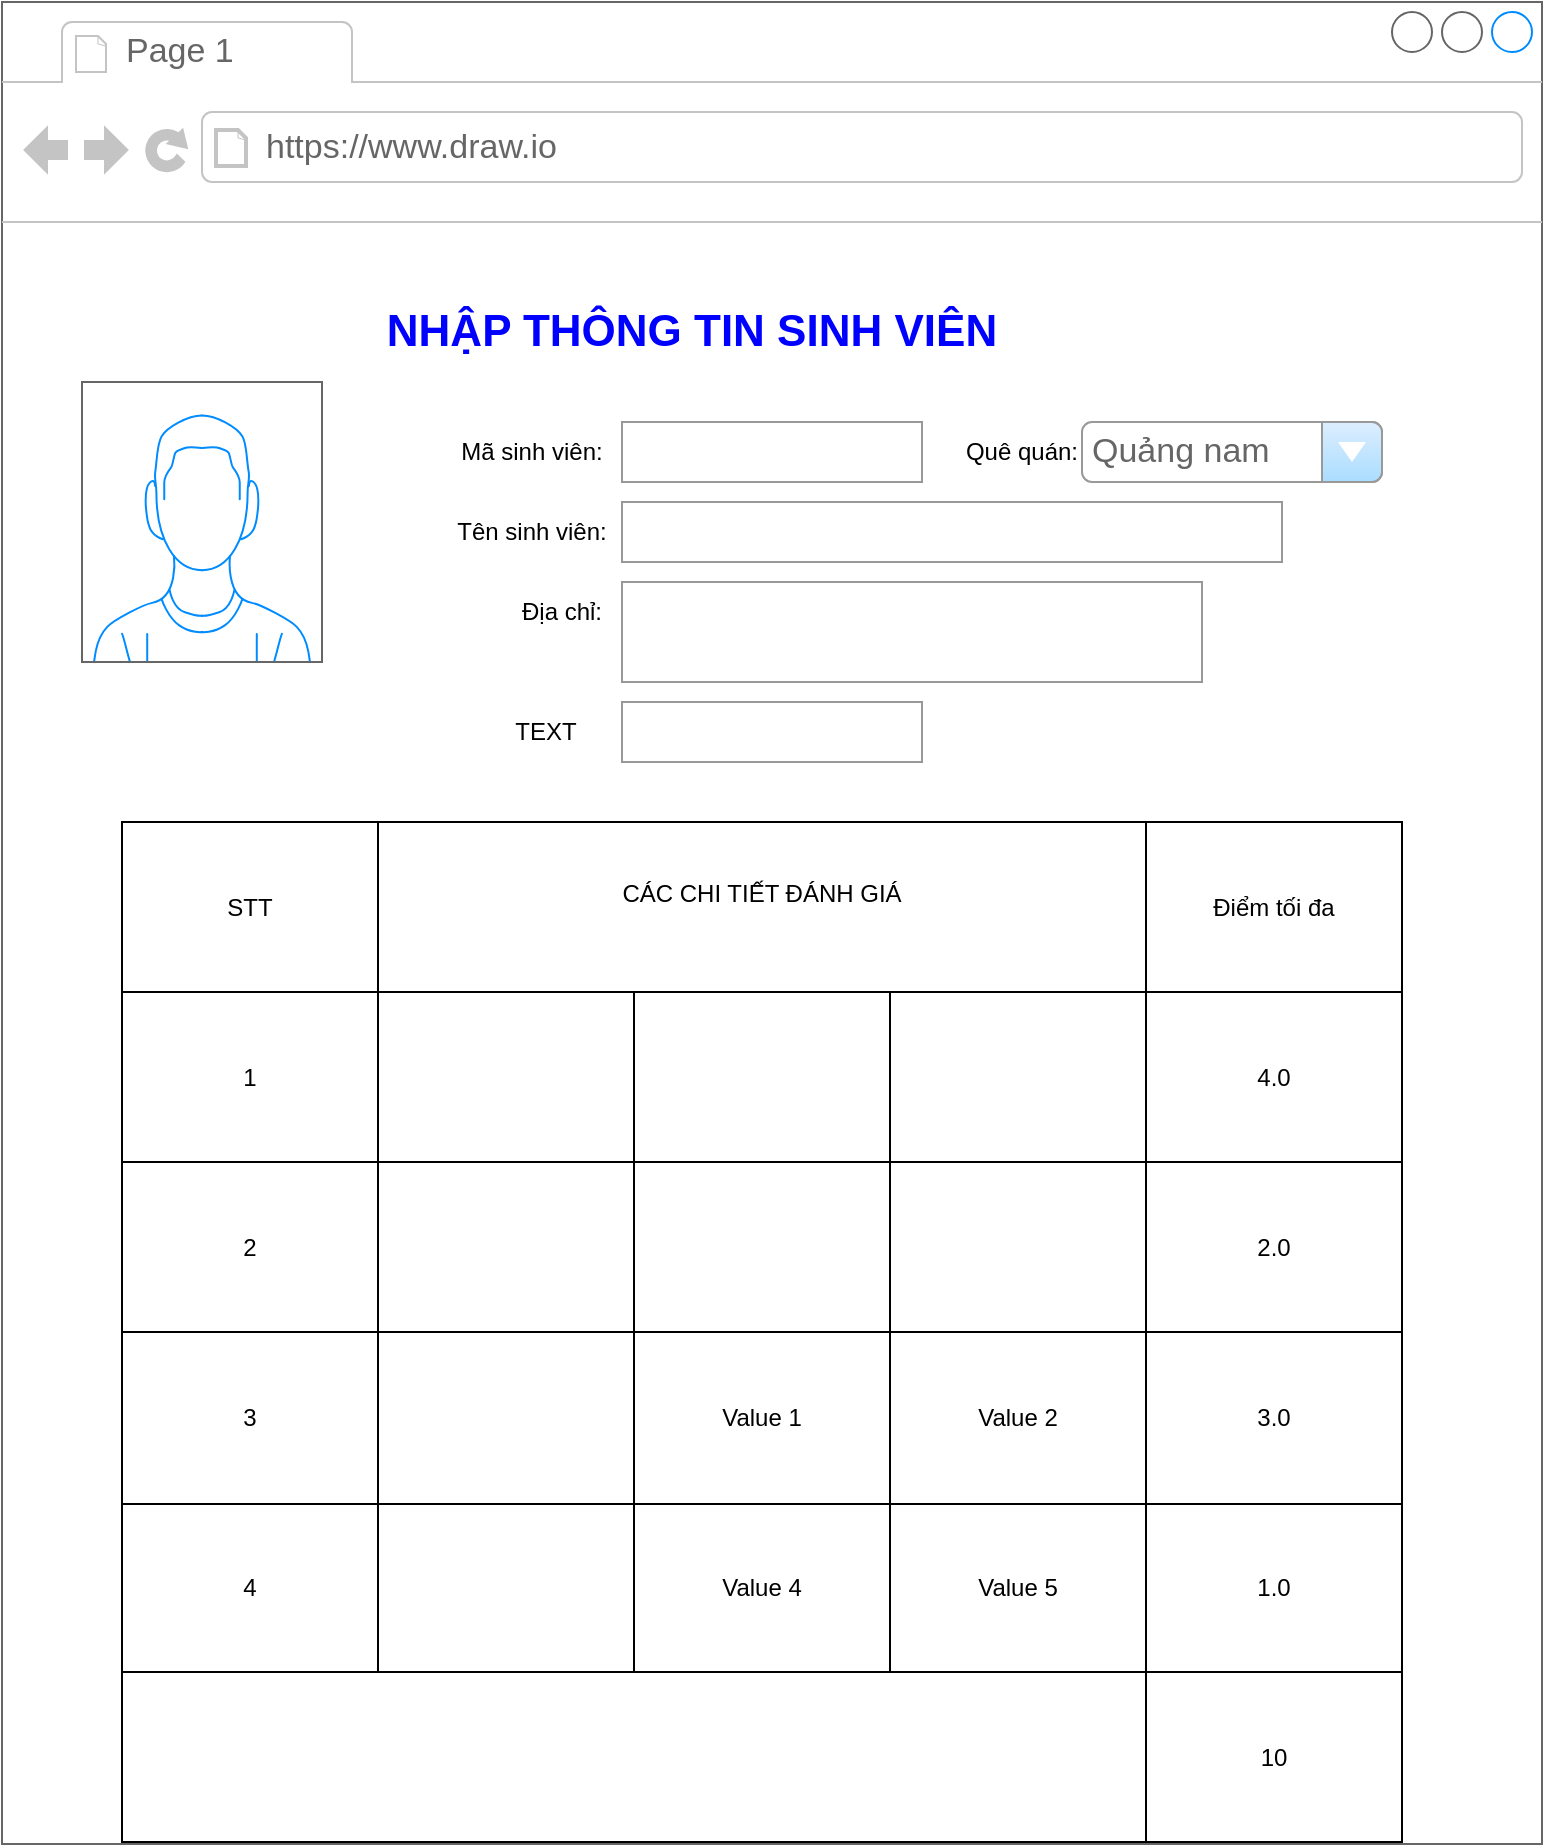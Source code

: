 <mxfile version="26.1.0">
  <diagram name="Page-1" id="43FBsc3j9wvRlxu6Qv__">
    <mxGraphModel dx="2643" dy="965" grid="1" gridSize="10" guides="1" tooltips="1" connect="1" arrows="1" fold="1" page="1" pageScale="1" pageWidth="850" pageHeight="1100" math="0" shadow="0">
      <root>
        <mxCell id="0" />
        <mxCell id="1" parent="0" />
        <mxCell id="-68_itNhfwU_7Cbzgl0P-5" value="" style="strokeWidth=1;shadow=0;dashed=0;align=left;html=1;shape=mxgraph.mockup.containers.browserWindow;rSize=0;strokeColor=#666666;strokeColor2=#008cff;strokeColor3=#c4c4c4;mainText=,;recursiveResize=0;fontColor=#33FF33;fontStyle=1" vertex="1" parent="1">
          <mxGeometry x="-130" y="520" width="770" height="921" as="geometry" />
        </mxCell>
        <mxCell id="-68_itNhfwU_7Cbzgl0P-6" value="Page 1" style="strokeWidth=1;shadow=0;dashed=0;align=center;html=1;shape=mxgraph.mockup.containers.anchor;fontSize=17;fontColor=#666666;align=left;whiteSpace=wrap;" vertex="1" parent="-68_itNhfwU_7Cbzgl0P-5">
          <mxGeometry x="60" y="12" width="110" height="26" as="geometry" />
        </mxCell>
        <mxCell id="-68_itNhfwU_7Cbzgl0P-7" value="https://www.draw.io" style="strokeWidth=1;shadow=0;dashed=0;align=center;html=1;shape=mxgraph.mockup.containers.anchor;rSize=0;fontSize=17;fontColor=#666666;align=left;" vertex="1" parent="-68_itNhfwU_7Cbzgl0P-5">
          <mxGeometry x="130" y="60" width="250" height="26" as="geometry" />
        </mxCell>
        <mxCell id="-68_itNhfwU_7Cbzgl0P-8" value="" style="verticalLabelPosition=bottom;shadow=0;dashed=0;align=center;html=1;verticalAlign=top;strokeWidth=1;shape=mxgraph.mockup.containers.userMale;strokeColor=#666666;strokeColor2=#008cff;" vertex="1" parent="-68_itNhfwU_7Cbzgl0P-5">
          <mxGeometry x="40" y="190" width="120" height="140" as="geometry" />
        </mxCell>
        <mxCell id="-68_itNhfwU_7Cbzgl0P-9" value="&lt;font style=&quot;&quot;&gt;NHẬP THÔNG TIN SINH VIÊN&lt;/font&gt;" style="text;html=1;align=center;verticalAlign=middle;whiteSpace=wrap;rounded=0;fontSize=22;fontStyle=1;fontColor=#0000FF;" vertex="1" parent="-68_itNhfwU_7Cbzgl0P-5">
          <mxGeometry x="160" y="150" width="370" height="30" as="geometry" />
        </mxCell>
        <mxCell id="-68_itNhfwU_7Cbzgl0P-10" value="Mã sinh viên:" style="text;html=1;align=center;verticalAlign=middle;whiteSpace=wrap;rounded=0;" vertex="1" parent="-68_itNhfwU_7Cbzgl0P-5">
          <mxGeometry x="200" y="210" width="130" height="30" as="geometry" />
        </mxCell>
        <mxCell id="-68_itNhfwU_7Cbzgl0P-11" value="Tên sinh viên:" style="text;html=1;align=center;verticalAlign=middle;whiteSpace=wrap;rounded=0;" vertex="1" parent="-68_itNhfwU_7Cbzgl0P-5">
          <mxGeometry x="185" y="250" width="160" height="30" as="geometry" />
        </mxCell>
        <mxCell id="-68_itNhfwU_7Cbzgl0P-12" value="Địa chỉ:" style="text;html=1;align=center;verticalAlign=middle;whiteSpace=wrap;rounded=0;" vertex="1" parent="-68_itNhfwU_7Cbzgl0P-5">
          <mxGeometry x="250" y="290" width="60" height="30" as="geometry" />
        </mxCell>
        <mxCell id="-68_itNhfwU_7Cbzgl0P-79" value="&lt;span style=&quot;color: rgba(0, 0, 0, 0); font-family: monospace; font-size: 0px;&quot;&gt;%3CmxGraphModel%3E%3Croot%3E%3CmxCell%20id%3D%220%22%2F%3E%3CmxCell%20id%3D%221%22%20parent%3D%220%22%2F%3E%3CmxCell%20id%3D%222%22%20value%3D%22Setting%201%22%20style%3D%22shape%3Dellipse%3BfillColor%3D%23eeeeee%3BstrokeColor%3D%23999999%3BgradientColor%3D%23cccccc%3Bhtml%3D1%3Balign%3Dleft%3BspacingLeft%3D4%3BfontSize%3D17%3BfontColor%3D%23666666%3BlabelPosition%3Dright%3Bshadow%3D0%3B%22%20vertex%3D%221%22%20parent%3D%221%22%3E%3CmxGeometry%20x%3D%22405%22%20y%3D%22535%22%20width%3D%2215%22%20height%3D%2215%22%20as%3D%22geometry%22%2F%3E%3C%2FmxCell%3E%3C%2Froot%3E%3C%2FmxGraphModel%3E&lt;/span&gt;" style="strokeWidth=1;shadow=0;dashed=0;align=center;html=1;shape=mxgraph.mockup.forms.pwField;strokeColor=#999999;mainText=;align=left;fontColor=#666666;fontSize=17;spacingLeft=3;" vertex="1" parent="-68_itNhfwU_7Cbzgl0P-5">
          <mxGeometry x="310" y="210" width="150" height="30" as="geometry" />
        </mxCell>
        <mxCell id="-68_itNhfwU_7Cbzgl0P-80" value="&lt;span style=&quot;color: rgba(0, 0, 0, 0); font-family: monospace; font-size: 0px;&quot;&gt;%3CmxGraphModel%3E%3Croot%3E%3CmxCell%20id%3D%220%22%2F%3E%3CmxCell%20id%3D%221%22%20parent%3D%220%22%2F%3E%3CmxCell%20id%3D%222%22%20value%3D%22Setting%201%22%20style%3D%22shape%3Dellipse%3BfillColor%3D%23eeeeee%3BstrokeColor%3D%23999999%3BgradientColor%3D%23cccccc%3Bhtml%3D1%3Balign%3Dleft%3BspacingLeft%3D4%3BfontSize%3D17%3BfontColor%3D%23666666%3BlabelPosition%3Dright%3Bshadow%3D0%3B%22%20vertex%3D%221%22%20parent%3D%221%22%3E%3CmxGeometry%20x%3D%22405%22%20y%3D%22535%22%20width%3D%2215%22%20height%3D%2215%22%20as%3D%22geometry%22%2F%3E%3C%2FmxCell%3E%3C%2Froot%3E%3C%2FmxGraphModel%3E&lt;/span&gt;" style="strokeWidth=1;shadow=0;dashed=0;align=center;html=1;shape=mxgraph.mockup.forms.pwField;strokeColor=#999999;mainText=;align=left;fontColor=#666666;fontSize=17;spacingLeft=3;" vertex="1" parent="-68_itNhfwU_7Cbzgl0P-5">
          <mxGeometry x="310" y="250" width="330" height="30" as="geometry" />
        </mxCell>
        <mxCell id="-68_itNhfwU_7Cbzgl0P-81" value="Quê quán:" style="text;html=1;align=center;verticalAlign=middle;whiteSpace=wrap;rounded=0;" vertex="1" parent="-68_itNhfwU_7Cbzgl0P-5">
          <mxGeometry x="480" y="210" width="60" height="30" as="geometry" />
        </mxCell>
        <mxCell id="-68_itNhfwU_7Cbzgl0P-82" value="Quảng nam" style="strokeWidth=1;shadow=0;dashed=0;align=center;html=1;shape=mxgraph.mockup.forms.comboBox;strokeColor=#999999;fillColor=#ddeeff;align=left;fillColor2=#aaddff;mainText=;fontColor=#666666;fontSize=17;spacingLeft=3;" vertex="1" parent="-68_itNhfwU_7Cbzgl0P-5">
          <mxGeometry x="540" y="210" width="150" height="30" as="geometry" />
        </mxCell>
        <mxCell id="-68_itNhfwU_7Cbzgl0P-83" value="" style="strokeWidth=1;shadow=0;dashed=0;align=center;html=1;shape=mxgraph.mockup.forms.pwField;strokeColor=#999999;mainText=;align=left;fontColor=#666666;fontSize=17;spacingLeft=3;" vertex="1" parent="-68_itNhfwU_7Cbzgl0P-5">
          <mxGeometry x="310" y="290" width="290" height="50" as="geometry" />
        </mxCell>
        <mxCell id="-68_itNhfwU_7Cbzgl0P-84" value="" style="strokeWidth=1;shadow=0;dashed=0;align=center;html=1;shape=mxgraph.mockup.forms.pwField;strokeColor=#999999;mainText=;align=left;fontColor=#666666;fontSize=17;spacingLeft=3;" vertex="1" parent="-68_itNhfwU_7Cbzgl0P-5">
          <mxGeometry x="310" y="350" width="150" height="30" as="geometry" />
        </mxCell>
        <mxCell id="-68_itNhfwU_7Cbzgl0P-85" value="TEXT" style="text;html=1;align=center;verticalAlign=middle;whiteSpace=wrap;rounded=0;" vertex="1" parent="-68_itNhfwU_7Cbzgl0P-5">
          <mxGeometry x="242" y="350" width="60" height="30" as="geometry" />
        </mxCell>
        <mxCell id="-68_itNhfwU_7Cbzgl0P-86" value="" style="childLayout=tableLayout;recursiveResize=0;shadow=0;fillColor=none;" vertex="1" parent="-68_itNhfwU_7Cbzgl0P-5">
          <mxGeometry x="60" y="410" width="640" height="510" as="geometry" />
        </mxCell>
        <mxCell id="-68_itNhfwU_7Cbzgl0P-87" value="" style="shape=tableRow;horizontal=0;startSize=0;swimlaneHead=0;swimlaneBody=0;top=0;left=0;bottom=0;right=0;dropTarget=0;collapsible=0;recursiveResize=0;expand=0;fontStyle=0;fillColor=none;strokeColor=inherit;" vertex="1" parent="-68_itNhfwU_7Cbzgl0P-86">
          <mxGeometry width="640" height="85" as="geometry" />
        </mxCell>
        <mxCell id="-68_itNhfwU_7Cbzgl0P-145" value="STT" style="connectable=0;recursiveResize=0;strokeColor=inherit;fillColor=none;align=center;whiteSpace=wrap;html=1;" vertex="1" parent="-68_itNhfwU_7Cbzgl0P-87">
          <mxGeometry width="128" height="85" as="geometry">
            <mxRectangle width="128" height="85" as="alternateBounds" />
          </mxGeometry>
        </mxCell>
        <mxCell id="-68_itNhfwU_7Cbzgl0P-141" value="CÁC CHI TIẾT ĐÁNH GIÁ&lt;div&gt;&lt;br&gt;&lt;/div&gt;" style="connectable=0;recursiveResize=0;strokeColor=inherit;fillColor=none;align=center;whiteSpace=wrap;html=1;rowspan=1;colspan=3;" vertex="1" parent="-68_itNhfwU_7Cbzgl0P-87">
          <mxGeometry x="128" width="384" height="85" as="geometry">
            <mxRectangle width="128" height="85" as="alternateBounds" />
          </mxGeometry>
        </mxCell>
        <mxCell id="-68_itNhfwU_7Cbzgl0P-88" value="Value 1" style="connectable=0;recursiveResize=0;strokeColor=inherit;fillColor=none;align=center;whiteSpace=wrap;html=1;" vertex="1" visible="0" parent="-68_itNhfwU_7Cbzgl0P-87">
          <mxGeometry x="256" width="128" height="85" as="geometry">
            <mxRectangle width="128" height="85" as="alternateBounds" />
          </mxGeometry>
        </mxCell>
        <mxCell id="-68_itNhfwU_7Cbzgl0P-89" value="Value 2" style="connectable=0;recursiveResize=0;strokeColor=inherit;fillColor=none;align=center;whiteSpace=wrap;html=1;" vertex="1" visible="0" parent="-68_itNhfwU_7Cbzgl0P-87">
          <mxGeometry x="384" width="128" height="85" as="geometry">
            <mxRectangle width="128" height="85" as="alternateBounds" />
          </mxGeometry>
        </mxCell>
        <mxCell id="-68_itNhfwU_7Cbzgl0P-90" value="Điểm tối đa" style="connectable=0;recursiveResize=0;strokeColor=inherit;fillColor=none;align=center;whiteSpace=wrap;html=1;" vertex="1" parent="-68_itNhfwU_7Cbzgl0P-87">
          <mxGeometry x="512" width="128" height="85" as="geometry">
            <mxRectangle width="128" height="85" as="alternateBounds" />
          </mxGeometry>
        </mxCell>
        <mxCell id="-68_itNhfwU_7Cbzgl0P-155" style="shape=tableRow;horizontal=0;startSize=0;swimlaneHead=0;swimlaneBody=0;top=0;left=0;bottom=0;right=0;dropTarget=0;collapsible=0;recursiveResize=0;expand=0;fontStyle=0;fillColor=none;strokeColor=inherit;" vertex="1" parent="-68_itNhfwU_7Cbzgl0P-86">
          <mxGeometry y="85" width="640" height="85" as="geometry" />
        </mxCell>
        <mxCell id="-68_itNhfwU_7Cbzgl0P-156" value="1" style="connectable=0;recursiveResize=0;strokeColor=inherit;fillColor=none;align=center;whiteSpace=wrap;html=1;" vertex="1" parent="-68_itNhfwU_7Cbzgl0P-155">
          <mxGeometry width="128" height="85" as="geometry">
            <mxRectangle width="128" height="85" as="alternateBounds" />
          </mxGeometry>
        </mxCell>
        <mxCell id="-68_itNhfwU_7Cbzgl0P-157" style="connectable=0;recursiveResize=0;strokeColor=inherit;fillColor=none;align=center;whiteSpace=wrap;html=1;" vertex="1" parent="-68_itNhfwU_7Cbzgl0P-155">
          <mxGeometry x="128" width="128" height="85" as="geometry">
            <mxRectangle width="128" height="85" as="alternateBounds" />
          </mxGeometry>
        </mxCell>
        <mxCell id="-68_itNhfwU_7Cbzgl0P-158" style="connectable=0;recursiveResize=0;strokeColor=inherit;fillColor=none;align=center;whiteSpace=wrap;html=1;" vertex="1" parent="-68_itNhfwU_7Cbzgl0P-155">
          <mxGeometry x="256" width="128" height="85" as="geometry">
            <mxRectangle width="128" height="85" as="alternateBounds" />
          </mxGeometry>
        </mxCell>
        <mxCell id="-68_itNhfwU_7Cbzgl0P-159" style="connectable=0;recursiveResize=0;strokeColor=inherit;fillColor=none;align=center;whiteSpace=wrap;html=1;" vertex="1" parent="-68_itNhfwU_7Cbzgl0P-155">
          <mxGeometry x="384" width="128" height="85" as="geometry">
            <mxRectangle width="128" height="85" as="alternateBounds" />
          </mxGeometry>
        </mxCell>
        <mxCell id="-68_itNhfwU_7Cbzgl0P-160" value="4.0" style="connectable=0;recursiveResize=0;strokeColor=inherit;fillColor=none;align=center;whiteSpace=wrap;html=1;" vertex="1" parent="-68_itNhfwU_7Cbzgl0P-155">
          <mxGeometry x="512" width="128" height="85" as="geometry">
            <mxRectangle width="128" height="85" as="alternateBounds" />
          </mxGeometry>
        </mxCell>
        <mxCell id="-68_itNhfwU_7Cbzgl0P-149" style="shape=tableRow;horizontal=0;startSize=0;swimlaneHead=0;swimlaneBody=0;top=0;left=0;bottom=0;right=0;dropTarget=0;collapsible=0;recursiveResize=0;expand=0;fontStyle=0;fillColor=none;strokeColor=inherit;" vertex="1" parent="-68_itNhfwU_7Cbzgl0P-86">
          <mxGeometry y="170" width="640" height="85" as="geometry" />
        </mxCell>
        <mxCell id="-68_itNhfwU_7Cbzgl0P-150" value="2" style="connectable=0;recursiveResize=0;strokeColor=inherit;fillColor=none;align=center;whiteSpace=wrap;html=1;" vertex="1" parent="-68_itNhfwU_7Cbzgl0P-149">
          <mxGeometry width="128" height="85" as="geometry">
            <mxRectangle width="128" height="85" as="alternateBounds" />
          </mxGeometry>
        </mxCell>
        <mxCell id="-68_itNhfwU_7Cbzgl0P-151" style="connectable=0;recursiveResize=0;strokeColor=inherit;fillColor=none;align=center;whiteSpace=wrap;html=1;" vertex="1" parent="-68_itNhfwU_7Cbzgl0P-149">
          <mxGeometry x="128" width="128" height="85" as="geometry">
            <mxRectangle width="128" height="85" as="alternateBounds" />
          </mxGeometry>
        </mxCell>
        <mxCell id="-68_itNhfwU_7Cbzgl0P-152" style="connectable=0;recursiveResize=0;strokeColor=inherit;fillColor=none;align=center;whiteSpace=wrap;html=1;" vertex="1" parent="-68_itNhfwU_7Cbzgl0P-149">
          <mxGeometry x="256" width="128" height="85" as="geometry">
            <mxRectangle width="128" height="85" as="alternateBounds" />
          </mxGeometry>
        </mxCell>
        <mxCell id="-68_itNhfwU_7Cbzgl0P-153" style="connectable=0;recursiveResize=0;strokeColor=inherit;fillColor=none;align=center;whiteSpace=wrap;html=1;" vertex="1" parent="-68_itNhfwU_7Cbzgl0P-149">
          <mxGeometry x="384" width="128" height="85" as="geometry">
            <mxRectangle width="128" height="85" as="alternateBounds" />
          </mxGeometry>
        </mxCell>
        <mxCell id="-68_itNhfwU_7Cbzgl0P-154" value="2.0" style="connectable=0;recursiveResize=0;strokeColor=inherit;fillColor=none;align=center;whiteSpace=wrap;html=1;" vertex="1" parent="-68_itNhfwU_7Cbzgl0P-149">
          <mxGeometry x="512" width="128" height="85" as="geometry">
            <mxRectangle width="128" height="85" as="alternateBounds" />
          </mxGeometry>
        </mxCell>
        <mxCell id="-68_itNhfwU_7Cbzgl0P-137" value="" style="shape=tableRow;horizontal=0;startSize=0;swimlaneHead=0;swimlaneBody=0;top=0;left=0;bottom=0;right=0;dropTarget=0;collapsible=0;recursiveResize=0;expand=0;fontStyle=0;fillColor=none;strokeColor=inherit;" vertex="1" parent="-68_itNhfwU_7Cbzgl0P-86">
          <mxGeometry y="255" width="640" height="86" as="geometry" />
        </mxCell>
        <mxCell id="-68_itNhfwU_7Cbzgl0P-146" value="3" style="connectable=0;recursiveResize=0;strokeColor=inherit;fillColor=none;align=center;whiteSpace=wrap;html=1;" vertex="1" parent="-68_itNhfwU_7Cbzgl0P-137">
          <mxGeometry width="128" height="86" as="geometry">
            <mxRectangle width="128" height="86" as="alternateBounds" />
          </mxGeometry>
        </mxCell>
        <mxCell id="-68_itNhfwU_7Cbzgl0P-142" style="connectable=0;recursiveResize=0;strokeColor=inherit;fillColor=none;align=center;whiteSpace=wrap;html=1;" vertex="1" parent="-68_itNhfwU_7Cbzgl0P-137">
          <mxGeometry x="128" width="128" height="86" as="geometry">
            <mxRectangle width="128" height="86" as="alternateBounds" />
          </mxGeometry>
        </mxCell>
        <mxCell id="-68_itNhfwU_7Cbzgl0P-138" value="Value 1" style="connectable=0;recursiveResize=0;strokeColor=inherit;fillColor=none;align=center;whiteSpace=wrap;html=1;" vertex="1" parent="-68_itNhfwU_7Cbzgl0P-137">
          <mxGeometry x="256" width="128" height="86" as="geometry">
            <mxRectangle width="128" height="86" as="alternateBounds" />
          </mxGeometry>
        </mxCell>
        <mxCell id="-68_itNhfwU_7Cbzgl0P-139" value="Value 2" style="connectable=0;recursiveResize=0;strokeColor=inherit;fillColor=none;align=center;whiteSpace=wrap;html=1;" vertex="1" parent="-68_itNhfwU_7Cbzgl0P-137">
          <mxGeometry x="384" width="128" height="86" as="geometry">
            <mxRectangle width="128" height="86" as="alternateBounds" />
          </mxGeometry>
        </mxCell>
        <mxCell id="-68_itNhfwU_7Cbzgl0P-140" value="3.0" style="connectable=0;recursiveResize=0;strokeColor=inherit;fillColor=none;align=center;whiteSpace=wrap;html=1;" vertex="1" parent="-68_itNhfwU_7Cbzgl0P-137">
          <mxGeometry x="512" width="128" height="86" as="geometry">
            <mxRectangle width="128" height="86" as="alternateBounds" />
          </mxGeometry>
        </mxCell>
        <mxCell id="-68_itNhfwU_7Cbzgl0P-91" style="shape=tableRow;horizontal=0;startSize=0;swimlaneHead=0;swimlaneBody=0;top=0;left=0;bottom=0;right=0;dropTarget=0;collapsible=0;recursiveResize=0;expand=0;fontStyle=0;fillColor=none;strokeColor=inherit;" vertex="1" parent="-68_itNhfwU_7Cbzgl0P-86">
          <mxGeometry y="341" width="640" height="84" as="geometry" />
        </mxCell>
        <mxCell id="-68_itNhfwU_7Cbzgl0P-147" value="4" style="connectable=0;recursiveResize=0;strokeColor=inherit;fillColor=none;align=center;whiteSpace=wrap;html=1;" vertex="1" parent="-68_itNhfwU_7Cbzgl0P-91">
          <mxGeometry width="128" height="84" as="geometry">
            <mxRectangle width="128" height="84" as="alternateBounds" />
          </mxGeometry>
        </mxCell>
        <mxCell id="-68_itNhfwU_7Cbzgl0P-143" style="connectable=0;recursiveResize=0;strokeColor=inherit;fillColor=none;align=center;whiteSpace=wrap;html=1;" vertex="1" parent="-68_itNhfwU_7Cbzgl0P-91">
          <mxGeometry x="128" width="128" height="84" as="geometry">
            <mxRectangle width="128" height="84" as="alternateBounds" />
          </mxGeometry>
        </mxCell>
        <mxCell id="-68_itNhfwU_7Cbzgl0P-92" value="Value 4" style="connectable=0;recursiveResize=0;strokeColor=inherit;fillColor=none;align=center;whiteSpace=wrap;html=1;" vertex="1" parent="-68_itNhfwU_7Cbzgl0P-91">
          <mxGeometry x="256" width="128" height="84" as="geometry">
            <mxRectangle width="128" height="84" as="alternateBounds" />
          </mxGeometry>
        </mxCell>
        <mxCell id="-68_itNhfwU_7Cbzgl0P-93" value="Value 5" style="connectable=0;recursiveResize=0;strokeColor=inherit;fillColor=none;align=center;whiteSpace=wrap;html=1;" vertex="1" parent="-68_itNhfwU_7Cbzgl0P-91">
          <mxGeometry x="384" width="128" height="84" as="geometry">
            <mxRectangle width="128" height="84" as="alternateBounds" />
          </mxGeometry>
        </mxCell>
        <mxCell id="-68_itNhfwU_7Cbzgl0P-94" value="1.0" style="connectable=0;recursiveResize=0;strokeColor=inherit;fillColor=none;align=center;whiteSpace=wrap;html=1;" vertex="1" parent="-68_itNhfwU_7Cbzgl0P-91">
          <mxGeometry x="512" width="128" height="84" as="geometry">
            <mxRectangle width="128" height="84" as="alternateBounds" />
          </mxGeometry>
        </mxCell>
        <mxCell id="-68_itNhfwU_7Cbzgl0P-95" style="shape=tableRow;horizontal=0;startSize=0;swimlaneHead=0;swimlaneBody=0;top=0;left=0;bottom=0;right=0;dropTarget=0;collapsible=0;recursiveResize=0;expand=0;fontStyle=0;fillColor=none;strokeColor=inherit;" vertex="1" parent="-68_itNhfwU_7Cbzgl0P-86">
          <mxGeometry y="425" width="640" height="85" as="geometry" />
        </mxCell>
        <mxCell id="-68_itNhfwU_7Cbzgl0P-148" style="connectable=0;recursiveResize=0;strokeColor=inherit;fillColor=none;align=center;whiteSpace=wrap;html=1;rowspan=1;colspan=4;" vertex="1" parent="-68_itNhfwU_7Cbzgl0P-95">
          <mxGeometry width="512" height="85" as="geometry">
            <mxRectangle width="128" height="85" as="alternateBounds" />
          </mxGeometry>
        </mxCell>
        <mxCell id="-68_itNhfwU_7Cbzgl0P-144" style="connectable=0;recursiveResize=0;strokeColor=inherit;fillColor=none;align=center;whiteSpace=wrap;html=1;" vertex="1" visible="0" parent="-68_itNhfwU_7Cbzgl0P-95">
          <mxGeometry x="128" width="128" height="85" as="geometry">
            <mxRectangle width="128" height="85" as="alternateBounds" />
          </mxGeometry>
        </mxCell>
        <mxCell id="-68_itNhfwU_7Cbzgl0P-96" value="Value 7" style="connectable=0;recursiveResize=0;strokeColor=inherit;fillColor=none;align=center;whiteSpace=wrap;html=1;" vertex="1" visible="0" parent="-68_itNhfwU_7Cbzgl0P-95">
          <mxGeometry x="256" width="128" height="85" as="geometry">
            <mxRectangle width="128" height="85" as="alternateBounds" />
          </mxGeometry>
        </mxCell>
        <mxCell id="-68_itNhfwU_7Cbzgl0P-97" value="Value 8" style="connectable=0;recursiveResize=0;strokeColor=inherit;fillColor=none;align=center;whiteSpace=wrap;html=1;" vertex="1" visible="0" parent="-68_itNhfwU_7Cbzgl0P-95">
          <mxGeometry x="384" width="128" height="85" as="geometry">
            <mxRectangle width="128" height="85" as="alternateBounds" />
          </mxGeometry>
        </mxCell>
        <mxCell id="-68_itNhfwU_7Cbzgl0P-98" value="10" style="connectable=0;recursiveResize=0;strokeColor=inherit;fillColor=none;align=center;whiteSpace=wrap;html=1;" vertex="1" parent="-68_itNhfwU_7Cbzgl0P-95">
          <mxGeometry x="512" width="128" height="85" as="geometry">
            <mxRectangle width="128" height="85" as="alternateBounds" />
          </mxGeometry>
        </mxCell>
      </root>
    </mxGraphModel>
  </diagram>
</mxfile>
